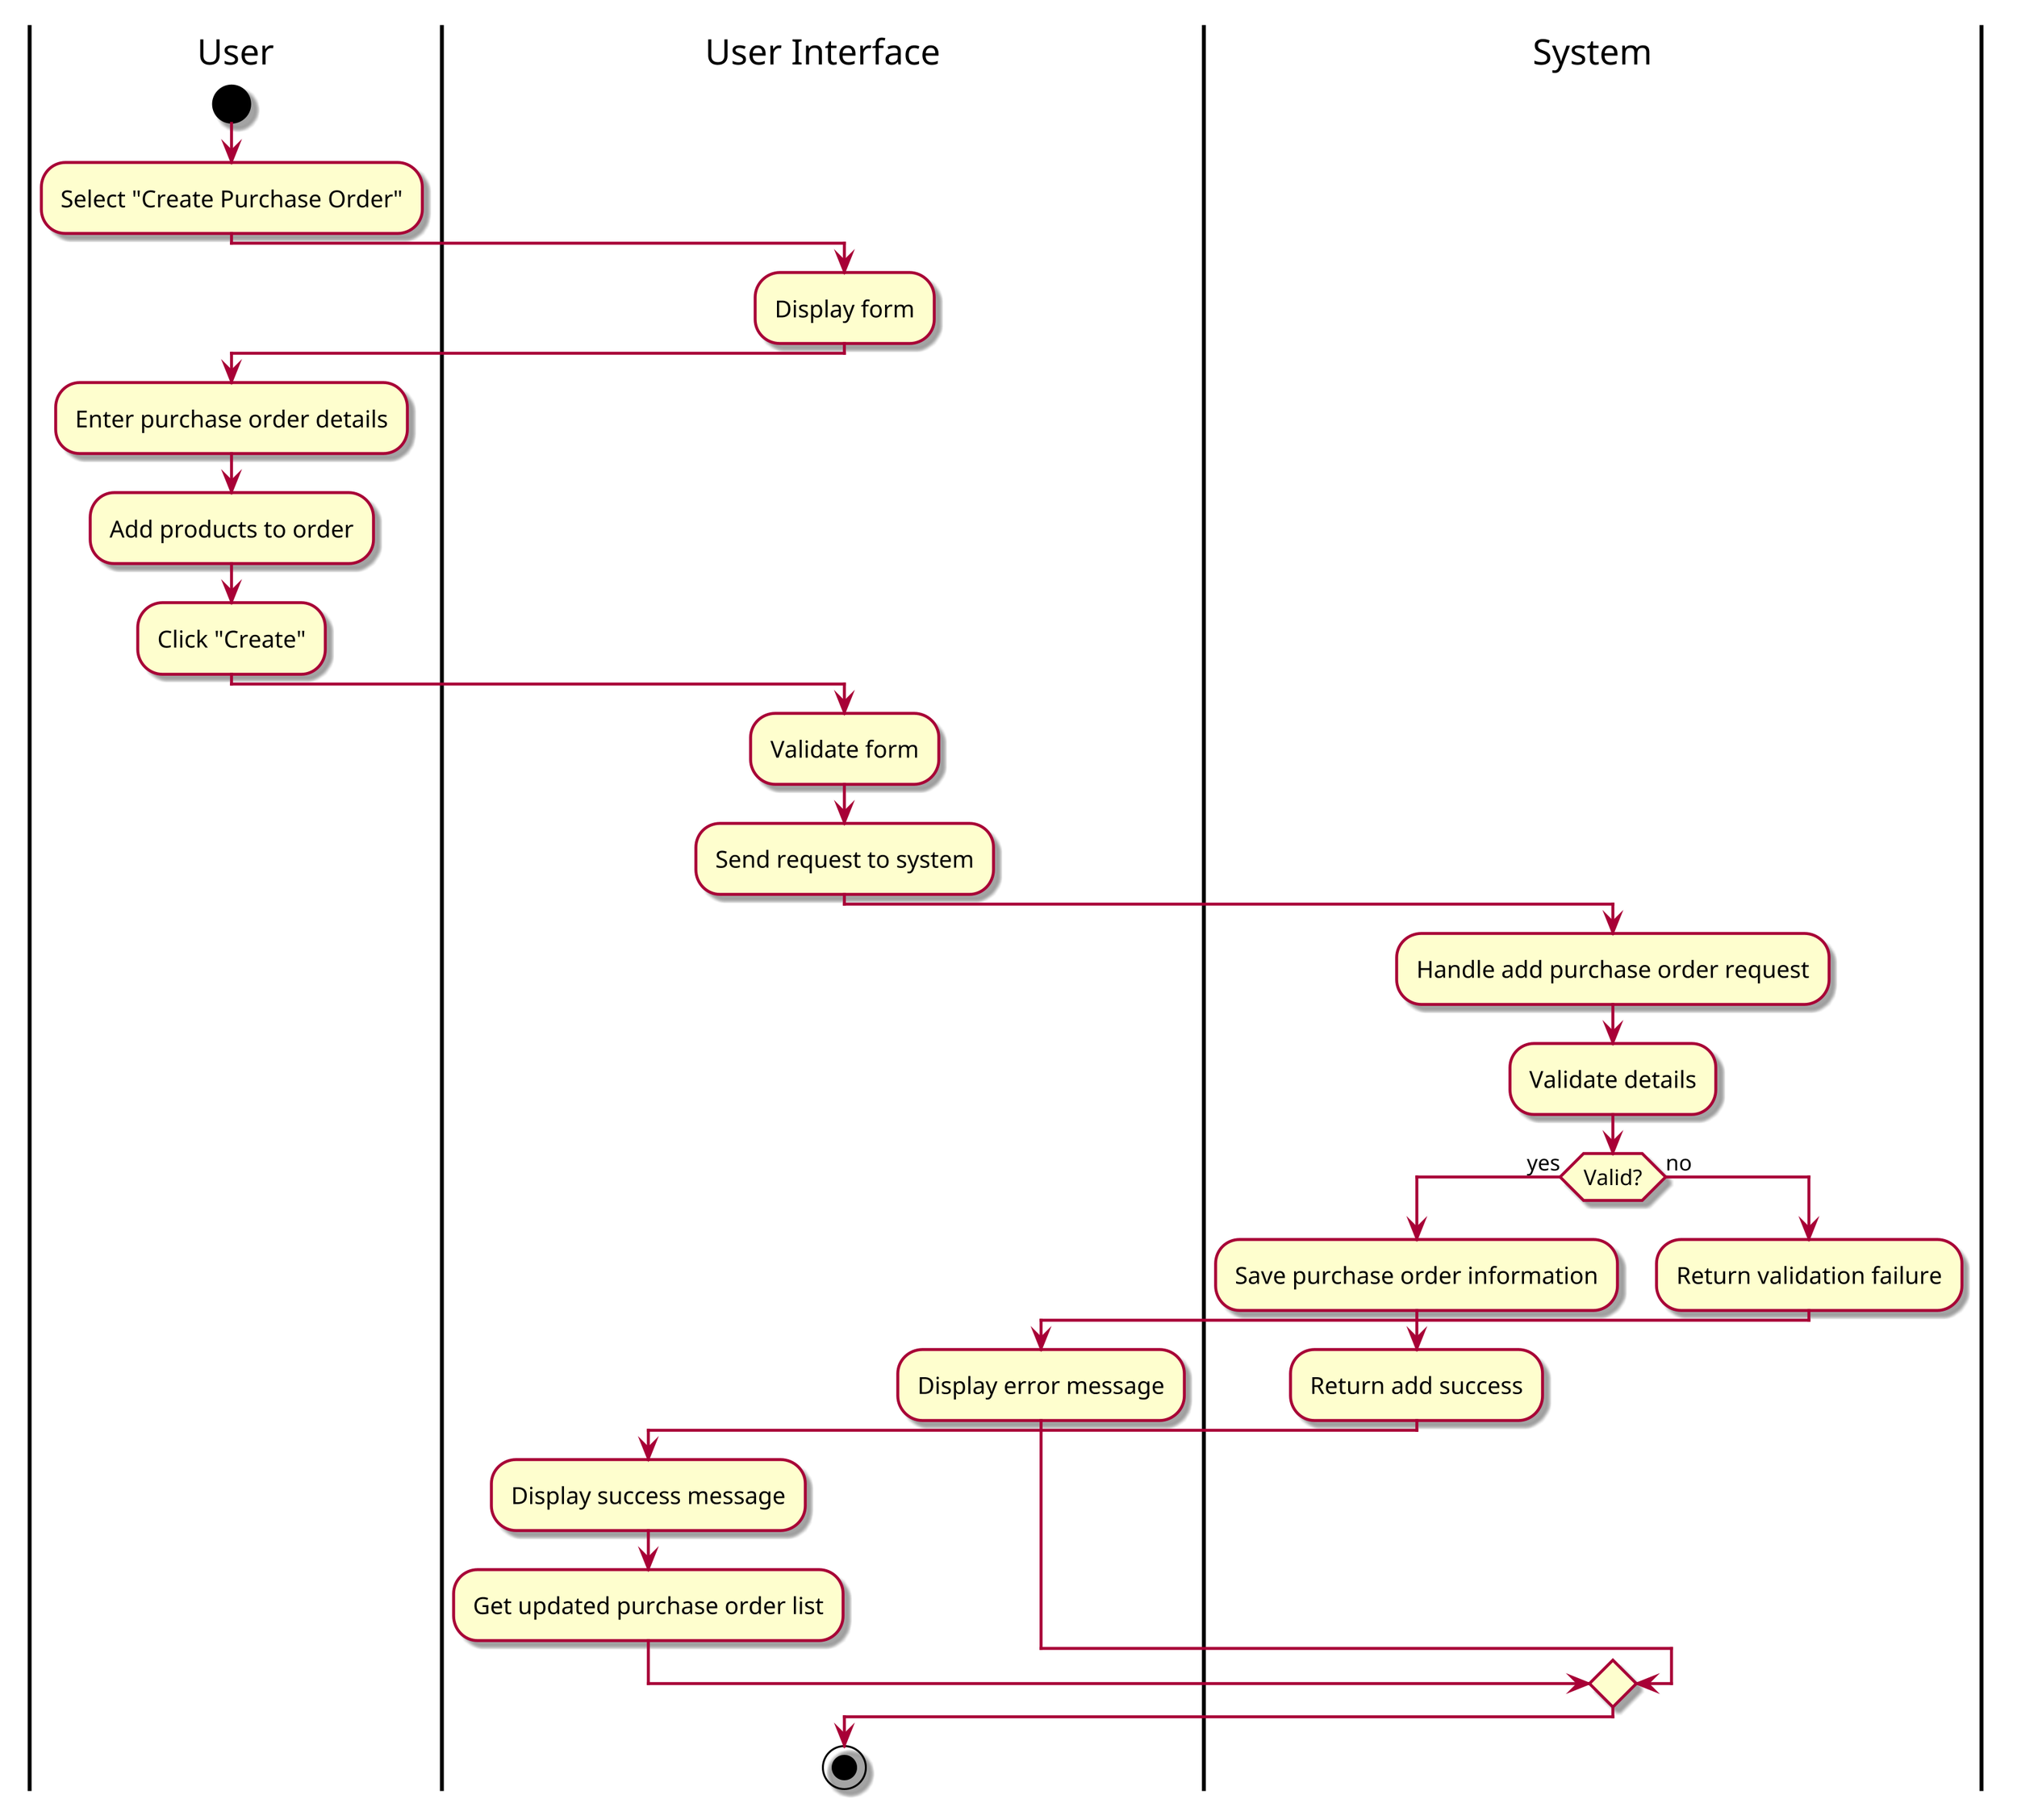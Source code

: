 @startuml Create Purchase Order
skin rose
scale 3

|User|
start
:Select "Create Purchase Order";
|User Interface|
:Display form;
|User|
:Enter purchase order details;
:Add products to order;
:Click "Create";
|User Interface|
:Validate form;
:Send request to system;
|System|
:Handle add purchase order request;
:Validate details;
if (Valid?) then (yes)
  :Save purchase order information;
  :Return add success;
  |User Interface|
  :Display success message;
  :Get updated purchase order list;
else (no)
  |System|
  :Return validation failure;
  |User Interface|
  :Display error message;
endif
stop

@enduml